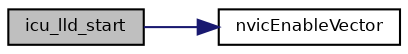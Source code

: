 digraph "icu_lld_start"
{
  bgcolor="transparent";
  edge [fontname="Helvetica",fontsize="8",labelfontname="Helvetica",labelfontsize="8"];
  node [fontname="Helvetica",fontsize="8",shape=record];
  rankdir="LR";
  Node11 [label="icu_lld_start",height=0.2,width=0.4,color="black", fillcolor="grey75", style="filled", fontcolor="black"];
  Node11 -> Node12 [color="midnightblue",fontsize="8",style="solid",fontname="Helvetica"];
  Node12 [label="nvicEnableVector",height=0.2,width=0.4,color="black",URL="$group___c_o_m_m_o_n___a_r_m_c_mx___n_v_i_c.html#gaf27b6cd4f76874f8d5bbcbff7d6015d6",tooltip="Sets the priority of an interrupt handler and enables it. "];
}
